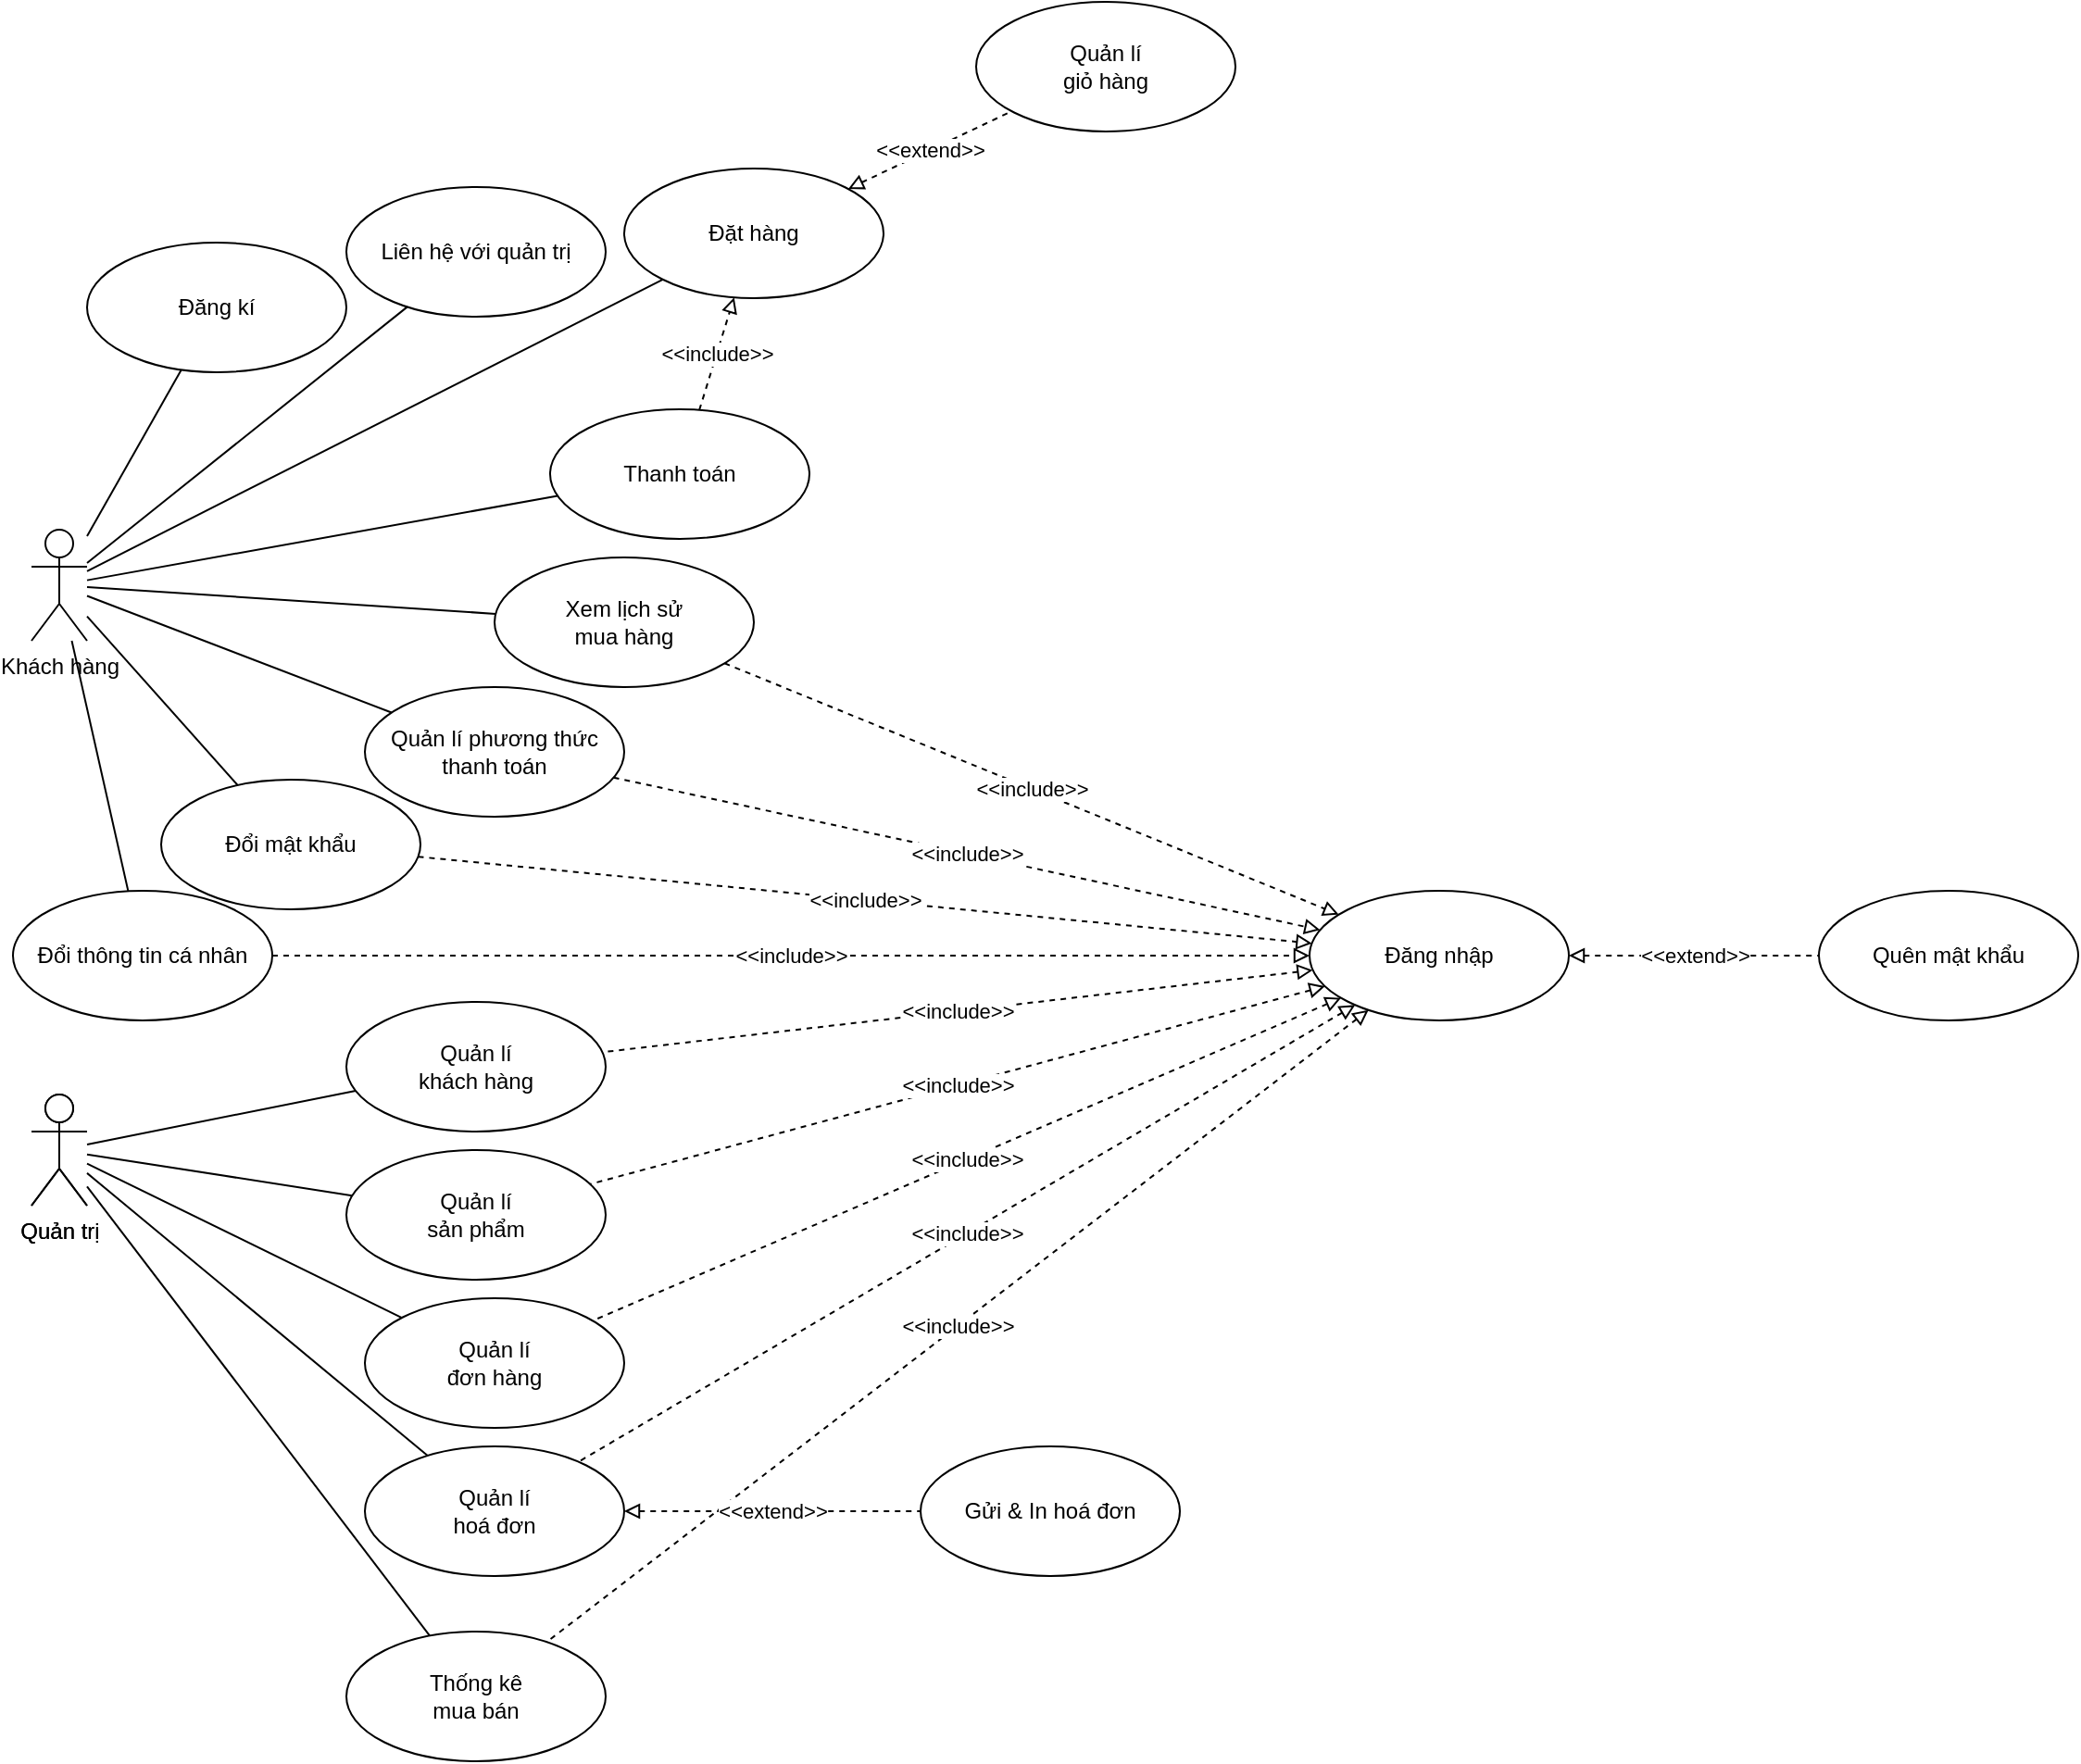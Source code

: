 <mxfile version="16.5.1" type="device" pages="7"><diagram id="-joFe8GtoLvW6r6CnlqV" name="Page-1"><mxGraphModel dx="1102" dy="2005" grid="1" gridSize="10" guides="1" tooltips="1" connect="1" arrows="1" fold="1" page="1" pageScale="1" pageWidth="850" pageHeight="1100" math="0" shadow="0"><root><mxCell id="0"/><mxCell id="1" parent="0"/><mxCell id="PJao91SYcJzEM8HTihVT-37" style="edgeStyle=none;rounded=0;orthogonalLoop=1;jettySize=auto;html=1;endArrow=none;endFill=0;" parent="1" source="jpfCLq7zRI7GOYhJeANW-1" target="PJao91SYcJzEM8HTihVT-27" edge="1"><mxGeometry relative="1" as="geometry"/></mxCell><mxCell id="jpfCLq7zRI7GOYhJeANW-1" value="Khách hàng" style="shape=umlActor;verticalLabelPosition=bottom;verticalAlign=top;html=1;outlineConnect=0;" parent="1" vertex="1"><mxGeometry x="520" y="-385" width="30" height="60" as="geometry"/></mxCell><mxCell id="PJao91SYcJzEM8HTihVT-103" style="edgeStyle=none;rounded=0;orthogonalLoop=1;jettySize=auto;html=1;endArrow=none;endFill=0;" parent="1" source="jpfCLq7zRI7GOYhJeANW-3" target="PJao91SYcJzEM8HTihVT-98" edge="1"><mxGeometry relative="1" as="geometry"/></mxCell><mxCell id="PJao91SYcJzEM8HTihVT-113" style="edgeStyle=none;rounded=0;orthogonalLoop=1;jettySize=auto;html=1;endArrow=none;endFill=0;startArrow=none;" parent="1" source="psoVunyXH1P77y_J7l7Z-1" target="PJao91SYcJzEM8HTihVT-106" edge="1"><mxGeometry relative="1" as="geometry"/></mxCell><mxCell id="jpfCLq7zRI7GOYhJeANW-3" value="Quản trị" style="shape=umlActor;verticalLabelPosition=bottom;verticalAlign=top;html=1;outlineConnect=0;" parent="1" vertex="1"><mxGeometry x="520" y="-80" width="30" height="60" as="geometry"/></mxCell><mxCell id="PJao91SYcJzEM8HTihVT-3" style="rounded=0;orthogonalLoop=1;jettySize=auto;html=1;endArrow=none;endFill=0;" parent="1" source="PJao91SYcJzEM8HTihVT-2" target="jpfCLq7zRI7GOYhJeANW-1" edge="1"><mxGeometry relative="1" as="geometry"/></mxCell><mxCell id="PJao91SYcJzEM8HTihVT-2" value="Đăng kí" style="ellipse;whiteSpace=wrap;html=1;" parent="1" vertex="1"><mxGeometry x="550" y="-540" width="140" height="70" as="geometry"/></mxCell><mxCell id="PJao91SYcJzEM8HTihVT-13" value="Đăng nhập" style="ellipse;whiteSpace=wrap;html=1;" parent="1" vertex="1"><mxGeometry x="1210" y="-190" width="140" height="70" as="geometry"/></mxCell><mxCell id="PJao91SYcJzEM8HTihVT-22" style="edgeStyle=none;rounded=0;orthogonalLoop=1;jettySize=auto;html=1;endArrow=none;endFill=0;" parent="1" source="PJao91SYcJzEM8HTihVT-17" target="jpfCLq7zRI7GOYhJeANW-1" edge="1"><mxGeometry relative="1" as="geometry"/></mxCell><mxCell id="PJao91SYcJzEM8HTihVT-17" value="Thanh toán" style="ellipse;whiteSpace=wrap;html=1;" parent="1" vertex="1"><mxGeometry x="800" y="-450" width="140" height="70" as="geometry"/></mxCell><mxCell id="PJao91SYcJzEM8HTihVT-27" value="Đặt hàng" style="ellipse;whiteSpace=wrap;html=1;" parent="1" vertex="1"><mxGeometry x="840" y="-580" width="140" height="70" as="geometry"/></mxCell><mxCell id="PJao91SYcJzEM8HTihVT-29" value="&amp;lt;&amp;lt;extend&amp;gt;&amp;gt;" style="edgeStyle=none;rounded=0;orthogonalLoop=1;jettySize=auto;html=1;startArrow=block;startFill=0;endArrow=none;endFill=0;dashed=1;" parent="1" source="PJao91SYcJzEM8HTihVT-27" target="PJao91SYcJzEM8HTihVT-33" edge="1"><mxGeometry relative="1" as="geometry"><mxPoint x="875.913" y="-766.058" as="sourcePoint"/></mxGeometry></mxCell><mxCell id="PJao91SYcJzEM8HTihVT-31" value="Xem lịch sử &lt;br&gt;mua hàng" style="ellipse;whiteSpace=wrap;html=1;" parent="1" vertex="1"><mxGeometry x="770" y="-370" width="140" height="70" as="geometry"/></mxCell><mxCell id="PJao91SYcJzEM8HTihVT-32" value="&amp;lt;&amp;lt;include&amp;gt;&amp;gt;" style="edgeStyle=none;rounded=0;orthogonalLoop=1;jettySize=auto;html=1;startArrow=none;startFill=0;endArrow=block;endFill=0;dashed=1;" parent="1" source="PJao91SYcJzEM8HTihVT-31" target="PJao91SYcJzEM8HTihVT-13" edge="1"><mxGeometry relative="1" as="geometry"><mxPoint x="1135" y="332" as="sourcePoint"/><mxPoint x="1245" y="332" as="targetPoint"/></mxGeometry></mxCell><mxCell id="PJao91SYcJzEM8HTihVT-33" value="Quản lí&lt;br&gt;giỏ hàng" style="ellipse;whiteSpace=wrap;html=1;" parent="1" vertex="1"><mxGeometry x="1030" y="-670" width="140" height="70" as="geometry"/></mxCell><mxCell id="PJao91SYcJzEM8HTihVT-36" style="edgeStyle=none;rounded=0;orthogonalLoop=1;jettySize=auto;html=1;endArrow=none;endFill=0;" parent="1" source="PJao91SYcJzEM8HTihVT-31" target="jpfCLq7zRI7GOYhJeANW-1" edge="1"><mxGeometry relative="1" as="geometry"><mxPoint x="812.848" y="-315.119" as="sourcePoint"/><mxPoint x="590" y="-282.213" as="targetPoint"/></mxGeometry></mxCell><mxCell id="PJao91SYcJzEM8HTihVT-44" value="Quên mật khẩu" style="ellipse;whiteSpace=wrap;html=1;" parent="1" vertex="1"><mxGeometry x="1485" y="-190" width="140" height="70" as="geometry"/></mxCell><mxCell id="PJao91SYcJzEM8HTihVT-80" value="Quản lí&lt;br&gt;đơn hàng" style="ellipse;whiteSpace=wrap;html=1;" parent="1" vertex="1"><mxGeometry x="700" y="30" width="140" height="70" as="geometry"/></mxCell><mxCell id="PJao91SYcJzEM8HTihVT-86" style="edgeStyle=none;rounded=0;orthogonalLoop=1;jettySize=auto;html=1;endArrow=none;endFill=0;" parent="1" source="jpfCLq7zRI7GOYhJeANW-3" target="PJao91SYcJzEM8HTihVT-80" edge="1"><mxGeometry relative="1" as="geometry"><mxPoint x="565" y="-82.08" as="sourcePoint"/><mxPoint x="807.512" y="-115.708" as="targetPoint"/></mxGeometry></mxCell><mxCell id="PJao91SYcJzEM8HTihVT-87" value="&amp;lt;&amp;lt;include&amp;gt;&amp;gt;" style="orthogonalLoop=1;jettySize=auto;html=1;strokeColor=default;rounded=0;dashed=1;endArrow=none;endFill=0;startArrow=block;startFill=0;" parent="1" source="PJao91SYcJzEM8HTihVT-13" target="PJao91SYcJzEM8HTihVT-80" edge="1"><mxGeometry x="-0.001" relative="1" as="geometry"><mxPoint x="1200.073" y="63.402" as="sourcePoint"/><mxPoint x="944.615" y="-128.664" as="targetPoint"/><mxPoint as="offset"/></mxGeometry></mxCell><mxCell id="PJao91SYcJzEM8HTihVT-88" style="edgeStyle=none;rounded=0;orthogonalLoop=1;jettySize=auto;html=1;exitX=0.5;exitY=0;exitDx=0;exitDy=0;endArrow=none;endFill=0;" parent="1" source="PJao91SYcJzEM8HTihVT-80" target="PJao91SYcJzEM8HTihVT-80" edge="1"><mxGeometry relative="1" as="geometry"/></mxCell><mxCell id="PJao91SYcJzEM8HTihVT-98" value="Quản lí&lt;br&gt;sản phẩm" style="ellipse;whiteSpace=wrap;html=1;" parent="1" vertex="1"><mxGeometry x="690" y="-50" width="140" height="70" as="geometry"/></mxCell><mxCell id="PJao91SYcJzEM8HTihVT-99" value="&amp;lt;&amp;lt;include&amp;gt;&amp;gt;&lt;br&gt;" style="orthogonalLoop=1;jettySize=auto;html=1;strokeColor=default;rounded=0;dashed=1;endArrow=none;endFill=0;startArrow=block;startFill=0;" parent="1" source="PJao91SYcJzEM8HTihVT-13" target="PJao91SYcJzEM8HTihVT-98" edge="1"><mxGeometry relative="1" as="geometry"><mxPoint x="1205.65" y="78.776" as="sourcePoint"/><mxPoint x="1269.328" y="416.582" as="targetPoint"/></mxGeometry></mxCell><mxCell id="PJao91SYcJzEM8HTihVT-106" value="Thống kê&lt;br&gt;mua bán" style="ellipse;whiteSpace=wrap;html=1;" parent="1" vertex="1"><mxGeometry x="690" y="210" width="140" height="70" as="geometry"/></mxCell><mxCell id="PJao91SYcJzEM8HTihVT-107" value="&amp;lt;&amp;lt;include&amp;gt;&amp;gt;" style="orthogonalLoop=1;jettySize=auto;html=1;strokeColor=default;rounded=0;dashed=1;endArrow=none;endFill=0;startArrow=block;startFill=0;" parent="1" source="PJao91SYcJzEM8HTihVT-13" target="PJao91SYcJzEM8HTihVT-106" edge="1"><mxGeometry relative="1" as="geometry"><mxPoint x="1207.92" y="48.828" as="sourcePoint"/></mxGeometry></mxCell><mxCell id="RV9nmFf68ClNbid7NeWg-2" value="&amp;lt;&amp;lt;extend&amp;gt;&amp;gt;&lt;br&gt;" style="orthogonalLoop=1;jettySize=auto;html=1;strokeColor=default;rounded=0;dashed=1;endArrow=none;endFill=0;startArrow=block;startFill=0;" parent="1" source="PJao91SYcJzEM8HTihVT-13" target="PJao91SYcJzEM8HTihVT-44" edge="1"><mxGeometry relative="1" as="geometry"><mxPoint x="970" y="-565" as="sourcePoint"/><mxPoint x="1100" y="-565" as="targetPoint"/></mxGeometry></mxCell><mxCell id="RV9nmFf68ClNbid7NeWg-4" value="&amp;lt;&amp;lt;include&amp;gt;&amp;gt;" style="edgeStyle=none;rounded=0;orthogonalLoop=1;jettySize=auto;html=1;dashed=1;startArrow=none;startFill=0;endArrow=block;endFill=0;" parent="1" source="PJao91SYcJzEM8HTihVT-17" target="PJao91SYcJzEM8HTihVT-27" edge="1"><mxGeometry relative="1" as="geometry"><mxPoint x="1225.003" y="-829.998" as="sourcePoint"/><mxPoint x="911.888" y="-670.236" as="targetPoint"/></mxGeometry></mxCell><mxCell id="nayIRmZ9p74GyYL8Snbm-1" style="edgeStyle=orthogonalEdgeStyle;rounded=0;orthogonalLoop=1;jettySize=auto;html=1;exitX=0.5;exitY=1;exitDx=0;exitDy=0;" parent="1" source="PJao91SYcJzEM8HTihVT-17" target="PJao91SYcJzEM8HTihVT-17" edge="1"><mxGeometry relative="1" as="geometry"/></mxCell><mxCell id="nayIRmZ9p74GyYL8Snbm-3" value="Liên hệ với quản trị" style="ellipse;whiteSpace=wrap;html=1;" parent="1" vertex="1"><mxGeometry x="690" y="-570" width="140" height="70" as="geometry"/></mxCell><mxCell id="nayIRmZ9p74GyYL8Snbm-5" style="edgeStyle=none;rounded=0;orthogonalLoop=1;jettySize=auto;html=1;endArrow=none;endFill=0;" parent="1" source="nayIRmZ9p74GyYL8Snbm-3" target="jpfCLq7zRI7GOYhJeANW-1" edge="1"><mxGeometry relative="1" as="geometry"><mxPoint x="814.729" y="-292.646" as="sourcePoint"/><mxPoint x="560" y="-342.09" as="targetPoint"/></mxGeometry></mxCell><mxCell id="PA8QwfjvqO0SewBGR1c_-4" value="Quản lí&lt;br&gt;khách hàng" style="ellipse;whiteSpace=wrap;html=1;" parent="1" vertex="1"><mxGeometry x="690" y="-130" width="140" height="70" as="geometry"/></mxCell><mxCell id="PA8QwfjvqO0SewBGR1c_-5" style="edgeStyle=none;rounded=0;orthogonalLoop=1;jettySize=auto;html=1;endArrow=none;endFill=0;" parent="1" source="jpfCLq7zRI7GOYhJeANW-3" target="PA8QwfjvqO0SewBGR1c_-4" edge="1"><mxGeometry relative="1" as="geometry"><mxPoint x="560" y="-35.82" as="sourcePoint"/><mxPoint x="788.856" y="27.96" as="targetPoint"/></mxGeometry></mxCell><mxCell id="PA8QwfjvqO0SewBGR1c_-6" value="&amp;lt;&amp;lt;include&amp;gt;&amp;gt;&lt;br&gt;" style="orthogonalLoop=1;jettySize=auto;html=1;strokeColor=default;rounded=0;dashed=1;endArrow=none;endFill=0;startArrow=block;startFill=0;" parent="1" source="PJao91SYcJzEM8HTihVT-13" target="PA8QwfjvqO0SewBGR1c_-4" edge="1"><mxGeometry relative="1" as="geometry"><mxPoint x="1225.022" y="-178.181" as="sourcePoint"/><mxPoint x="895.023" y="18.2" as="targetPoint"/></mxGeometry></mxCell><mxCell id="ws3ALepVPARN4g29Cfc0-7" value="Quản lí&lt;br&gt;hoá đơn" style="ellipse;whiteSpace=wrap;html=1;" parent="1" vertex="1"><mxGeometry x="700" y="110" width="140" height="70" as="geometry"/></mxCell><mxCell id="ws3ALepVPARN4g29Cfc0-8" style="edgeStyle=none;rounded=0;orthogonalLoop=1;jettySize=auto;html=1;endArrow=none;endFill=0;" parent="1" source="jpfCLq7zRI7GOYhJeANW-3" target="ws3ALepVPARN4g29Cfc0-7" edge="1"><mxGeometry relative="1" as="geometry"><mxPoint x="560" y="-24.077" as="sourcePoint"/><mxPoint x="840.172" y="273.337" as="targetPoint"/></mxGeometry></mxCell><mxCell id="ws3ALepVPARN4g29Cfc0-9" value="&amp;lt;&amp;lt;include&amp;gt;&amp;gt;" style="orthogonalLoop=1;jettySize=auto;html=1;strokeColor=default;rounded=0;dashed=1;endArrow=none;endFill=0;startArrow=block;startFill=0;" parent="1" source="PJao91SYcJzEM8HTihVT-13" target="ws3ALepVPARN4g29Cfc0-7" edge="1"><mxGeometry relative="1" as="geometry"><mxPoint x="1244.441" y="-172.417" as="sourcePoint"/><mxPoint x="895.548" y="272.414" as="targetPoint"/></mxGeometry></mxCell><mxCell id="ws3ALepVPARN4g29Cfc0-10" value="Gửi &amp;amp; In hoá đơn" style="ellipse;whiteSpace=wrap;html=1;" parent="1" vertex="1"><mxGeometry x="1000" y="110" width="140" height="70" as="geometry"/></mxCell><mxCell id="ws3ALepVPARN4g29Cfc0-11" value="&amp;lt;&amp;lt;extend&amp;gt;&amp;gt;" style="edgeStyle=none;rounded=0;orthogonalLoop=1;jettySize=auto;html=1;startArrow=block;startFill=0;endArrow=none;endFill=0;dashed=1;" parent="1" source="ws3ALepVPARN4g29Cfc0-7" target="ws3ALepVPARN4g29Cfc0-10" edge="1"><mxGeometry relative="1" as="geometry"><mxPoint x="1050.0" y="161.627" as="sourcePoint"/><mxPoint x="1090.001" y="70.002" as="targetPoint"/></mxGeometry></mxCell><mxCell id="zL16b-G6HTTATxg3A7Er-2" value="Quản lí phương thức&lt;br&gt;thanh toán" style="ellipse;whiteSpace=wrap;html=1;" parent="1" vertex="1"><mxGeometry x="700" y="-300" width="140" height="70" as="geometry"/></mxCell><mxCell id="zL16b-G6HTTATxg3A7Er-4" style="rounded=0;orthogonalLoop=1;jettySize=auto;html=1;endArrow=none;endFill=0;" parent="1" source="zL16b-G6HTTATxg3A7Er-2" target="jpfCLq7zRI7GOYhJeANW-1" edge="1"><mxGeometry relative="1" as="geometry"><mxPoint x="625.235" y="-530.787" as="sourcePoint"/><mxPoint x="557.955" y="-375" as="targetPoint"/></mxGeometry></mxCell><mxCell id="zL16b-G6HTTATxg3A7Er-5" value="Đổi thông tin cá nhân" style="ellipse;whiteSpace=wrap;html=1;" parent="1" vertex="1"><mxGeometry x="510" y="-190" width="140" height="70" as="geometry"/></mxCell><mxCell id="zL16b-G6HTTATxg3A7Er-6" style="edgeStyle=none;rounded=0;orthogonalLoop=1;jettySize=auto;html=1;endArrow=none;endFill=0;" parent="1" source="zL16b-G6HTTATxg3A7Er-5" target="jpfCLq7zRI7GOYhJeANW-1" edge="1"><mxGeometry relative="1" as="geometry"><mxPoint x="683.204" y="-177.334" as="sourcePoint"/><mxPoint x="560" y="-326.818" as="targetPoint"/></mxGeometry></mxCell><mxCell id="zL16b-G6HTTATxg3A7Er-7" value="Đổi mật khẩu" style="ellipse;whiteSpace=wrap;html=1;" parent="1" vertex="1"><mxGeometry x="590" y="-250" width="140" height="70" as="geometry"/></mxCell><mxCell id="zL16b-G6HTTATxg3A7Er-8" style="edgeStyle=none;rounded=0;orthogonalLoop=1;jettySize=auto;html=1;endArrow=none;endFill=0;" parent="1" source="zL16b-G6HTTATxg3A7Er-7" target="jpfCLq7zRI7GOYhJeANW-1" edge="1"><mxGeometry relative="1" as="geometry"><mxPoint x="715.339" y="-276.864" as="sourcePoint"/><mxPoint x="560" y="-339" as="targetPoint"/></mxGeometry></mxCell><mxCell id="Mfp1bgl-6W00QFqGueUB-1" value="&amp;lt;&amp;lt;include&amp;gt;&amp;gt;" style="edgeStyle=none;rounded=0;orthogonalLoop=1;jettySize=auto;html=1;startArrow=none;startFill=0;endArrow=block;endFill=0;dashed=1;" parent="1" source="zL16b-G6HTTATxg3A7Er-2" target="PJao91SYcJzEM8HTihVT-13" edge="1"><mxGeometry relative="1" as="geometry"><mxPoint x="904.246" y="-302.879" as="sourcePoint"/><mxPoint x="1235.823" y="-167.163" as="targetPoint"/></mxGeometry></mxCell><mxCell id="Mfp1bgl-6W00QFqGueUB-2" value="&amp;lt;&amp;lt;include&amp;gt;&amp;gt;" style="edgeStyle=none;rounded=0;orthogonalLoop=1;jettySize=auto;html=1;startArrow=none;startFill=0;endArrow=block;endFill=0;dashed=1;" parent="1" source="zL16b-G6HTTATxg3A7Er-7" target="PJao91SYcJzEM8HTihVT-13" edge="1"><mxGeometry relative="1" as="geometry"><mxPoint x="834.493" y="-241.393" as="sourcePoint"/><mxPoint x="1225.532" y="-158.637" as="targetPoint"/></mxGeometry></mxCell><mxCell id="Mfp1bgl-6W00QFqGueUB-3" value="&amp;lt;&amp;lt;include&amp;gt;&amp;gt;" style="edgeStyle=none;rounded=0;orthogonalLoop=1;jettySize=auto;html=1;startArrow=none;startFill=0;endArrow=block;endFill=0;dashed=1;" parent="1" source="zL16b-G6HTTATxg3A7Er-5" target="PJao91SYcJzEM8HTihVT-13" edge="1"><mxGeometry relative="1" as="geometry"><mxPoint x="738.74" y="-198.388" as="sourcePoint"/><mxPoint x="1221.275" y="-151.651" as="targetPoint"/></mxGeometry></mxCell><mxCell id="psoVunyXH1P77y_J7l7Z-1" value="Quản trị" style="shape=umlActor;verticalLabelPosition=bottom;verticalAlign=top;html=1;outlineConnect=0;" parent="1" vertex="1"><mxGeometry x="520" y="-80" width="30" height="60" as="geometry"/></mxCell><mxCell id="psoVunyXH1P77y_J7l7Z-2" value="" style="edgeStyle=none;rounded=0;orthogonalLoop=1;jettySize=auto;html=1;endArrow=none;endFill=0;" parent="1" source="jpfCLq7zRI7GOYhJeANW-3" target="psoVunyXH1P77y_J7l7Z-1" edge="1"><mxGeometry relative="1" as="geometry"><mxPoint x="550" y="-34.104" as="sourcePoint"/><mxPoint x="840.13" y="273.347" as="targetPoint"/></mxGeometry></mxCell></root></mxGraphModel></diagram><diagram id="FUeHHI00V5CeRzgMJDMD" name="Page-2"><mxGraphModel dx="1102" dy="2005" grid="1" gridSize="10" guides="1" tooltips="1" connect="1" arrows="1" fold="1" page="1" pageScale="1" pageWidth="850" pageHeight="1100" math="0" shadow="0"><root><mxCell id="1koFroy5pKJVOcKRU9sH-0"/><mxCell id="1koFroy5pKJVOcKRU9sH-1" parent="1koFroy5pKJVOcKRU9sH-0"/><mxCell id="1koFroy5pKJVOcKRU9sH-2" value="Khách hàng" style="shape=umlActor;verticalLabelPosition=bottom;verticalAlign=top;html=1;outlineConnect=0;" parent="1koFroy5pKJVOcKRU9sH-1" vertex="1"><mxGeometry x="520" y="-385" width="30" height="60" as="geometry"/></mxCell><mxCell id="1koFroy5pKJVOcKRU9sH-3" value="Đăng nhập" style="ellipse;whiteSpace=wrap;html=1;" parent="1koFroy5pKJVOcKRU9sH-1" vertex="1"><mxGeometry x="770" y="-310" width="140" height="70" as="geometry"/></mxCell><mxCell id="1koFroy5pKJVOcKRU9sH-8" style="edgeStyle=none;rounded=0;orthogonalLoop=1;jettySize=auto;html=1;endArrow=none;endFill=0;" parent="1koFroy5pKJVOcKRU9sH-1" source="1koFroy5pKJVOcKRU9sH-3" target="1koFroy5pKJVOcKRU9sH-2" edge="1"><mxGeometry relative="1" as="geometry"><mxPoint x="770.593" y="-339.547" as="sourcePoint"/><mxPoint x="590" y="-282.213" as="targetPoint"/></mxGeometry></mxCell><mxCell id="1koFroy5pKJVOcKRU9sH-9" style="edgeStyle=orthogonalEdgeStyle;rounded=0;orthogonalLoop=1;jettySize=auto;html=1;exitX=0.5;exitY=1;exitDx=0;exitDy=0;" parent="1koFroy5pKJVOcKRU9sH-1" edge="1"><mxGeometry relative="1" as="geometry"><mxPoint x="870" y="-380" as="sourcePoint"/><mxPoint x="870" y="-380" as="targetPoint"/></mxGeometry></mxCell><mxCell id="e62cYBFwyaMyUbcB3-qd-0" value="Quản trị" style="shape=umlActor;verticalLabelPosition=bottom;verticalAlign=top;html=1;outlineConnect=0;" parent="1koFroy5pKJVOcKRU9sH-1" vertex="1"><mxGeometry x="520" y="-250" width="30" height="60" as="geometry"/></mxCell><mxCell id="e62cYBFwyaMyUbcB3-qd-2" style="edgeStyle=none;rounded=0;orthogonalLoop=1;jettySize=auto;html=1;endArrow=none;endFill=0;" parent="1koFroy5pKJVOcKRU9sH-1" source="1koFroy5pKJVOcKRU9sH-3" target="e62cYBFwyaMyUbcB3-qd-0" edge="1"><mxGeometry relative="1" as="geometry"><mxPoint x="795.928" y="-289.096" as="sourcePoint"/><mxPoint x="560" y="-341.667" as="targetPoint"/></mxGeometry></mxCell></root></mxGraphModel></diagram><diagram id="qmsyyRF7IKfusCSKKnSa" name="Page-3"><mxGraphModel dx="1102" dy="2005" grid="1" gridSize="10" guides="1" tooltips="1" connect="1" arrows="1" fold="1" page="1" pageScale="1" pageWidth="850" pageHeight="1100" math="0" shadow="0"><root><mxCell id="Bs7EKUMJIwSiu3A05AO7-0"/><mxCell id="Bs7EKUMJIwSiu3A05AO7-1" parent="Bs7EKUMJIwSiu3A05AO7-0"/><mxCell id="Bs7EKUMJIwSiu3A05AO7-3" value="Khách hàng" style="shape=umlActor;verticalLabelPosition=bottom;verticalAlign=top;html=1;outlineConnect=0;" parent="Bs7EKUMJIwSiu3A05AO7-1" vertex="1"><mxGeometry x="520" y="-385" width="30" height="60" as="geometry"/></mxCell><mxCell id="Bs7EKUMJIwSiu3A05AO7-6" style="edgeStyle=none;rounded=0;orthogonalLoop=1;jettySize=auto;html=1;endArrow=none;endFill=0;" parent="Bs7EKUMJIwSiu3A05AO7-1" source="Bs7EKUMJIwSiu3A05AO7-7" target="Bs7EKUMJIwSiu3A05AO7-3" edge="1"><mxGeometry relative="1" as="geometry"/></mxCell><mxCell id="Bs7EKUMJIwSiu3A05AO7-7" value="Thanh toán" style="ellipse;whiteSpace=wrap;html=1;" parent="Bs7EKUMJIwSiu3A05AO7-1" vertex="1"><mxGeometry x="660" y="-390" width="140" height="70" as="geometry"/></mxCell><mxCell id="Bs7EKUMJIwSiu3A05AO7-8" value="Đặt hàng" style="ellipse;whiteSpace=wrap;html=1;" parent="Bs7EKUMJIwSiu3A05AO7-1" vertex="1"><mxGeometry x="920" y="-390" width="140" height="70" as="geometry"/></mxCell><mxCell id="Bs7EKUMJIwSiu3A05AO7-12" value="&amp;lt;&amp;lt;include&amp;gt;&amp;gt;" style="edgeStyle=none;rounded=0;orthogonalLoop=1;jettySize=auto;html=1;dashed=1;startArrow=none;startFill=0;endArrow=block;endFill=0;" parent="Bs7EKUMJIwSiu3A05AO7-1" source="Bs7EKUMJIwSiu3A05AO7-7" target="Bs7EKUMJIwSiu3A05AO7-8" edge="1"><mxGeometry relative="1" as="geometry"><mxPoint x="1225.003" y="-829.998" as="sourcePoint"/><mxPoint x="911.888" y="-670.236" as="targetPoint"/></mxGeometry></mxCell><mxCell id="Bs7EKUMJIwSiu3A05AO7-13" style="edgeStyle=orthogonalEdgeStyle;rounded=0;orthogonalLoop=1;jettySize=auto;html=1;exitX=0.5;exitY=1;exitDx=0;exitDy=0;" parent="Bs7EKUMJIwSiu3A05AO7-1" source="Bs7EKUMJIwSiu3A05AO7-7" target="Bs7EKUMJIwSiu3A05AO7-7" edge="1"><mxGeometry relative="1" as="geometry"/></mxCell></root></mxGraphModel></diagram><diagram id="r-jyMqo0yCZLGTKpqS-T" name="Page-4"><mxGraphModel dx="1102" dy="2005" grid="1" gridSize="10" guides="1" tooltips="1" connect="1" arrows="1" fold="1" page="1" pageScale="1" pageWidth="850" pageHeight="1100" math="0" shadow="0"><root><mxCell id="VSjG7D7bjREQeft_v8nF-0"/><mxCell id="VSjG7D7bjREQeft_v8nF-1" parent="VSjG7D7bjREQeft_v8nF-0"/><mxCell id="VSjG7D7bjREQeft_v8nF-2" value="Khách hàng" style="shape=umlActor;verticalLabelPosition=bottom;verticalAlign=top;html=1;outlineConnect=0;" parent="VSjG7D7bjREQeft_v8nF-1" vertex="1"><mxGeometry x="510" y="-455" width="30" height="60" as="geometry"/></mxCell><mxCell id="VSjG7D7bjREQeft_v8nF-3" style="edgeStyle=none;rounded=0;orthogonalLoop=1;jettySize=auto;html=1;endArrow=none;endFill=0;" parent="VSjG7D7bjREQeft_v8nF-1" source="VSjG7D7bjREQeft_v8nF-5" target="VSjG7D7bjREQeft_v8nF-2" edge="1"><mxGeometry relative="1" as="geometry"><mxPoint x="650" y="-425" as="sourcePoint"/></mxGeometry></mxCell><mxCell id="VSjG7D7bjREQeft_v8nF-5" value="Đổi mật khẩu" style="ellipse;whiteSpace=wrap;html=1;" parent="VSjG7D7bjREQeft_v8nF-1" vertex="1"><mxGeometry x="660" y="-460" width="140" height="70" as="geometry"/></mxCell><mxCell id="VSjG7D7bjREQeft_v8nF-7" style="edgeStyle=orthogonalEdgeStyle;rounded=0;orthogonalLoop=1;jettySize=auto;html=1;exitX=0.5;exitY=1;exitDx=0;exitDy=0;" parent="VSjG7D7bjREQeft_v8nF-1" edge="1"><mxGeometry relative="1" as="geometry"><mxPoint x="720" y="-390" as="sourcePoint"/><mxPoint x="720" y="-390" as="targetPoint"/></mxGeometry></mxCell></root></mxGraphModel></diagram><diagram id="wgTEDyBQAezHSYn3AlUn" name="Page-5"><mxGraphModel dx="1102" dy="2005" grid="1" gridSize="10" guides="1" tooltips="1" connect="1" arrows="1" fold="1" page="1" pageScale="1" pageWidth="850" pageHeight="1100" math="0" shadow="0"><root><mxCell id="y6GoD9tyzCSPAYUzAmoO-0"/><mxCell id="y6GoD9tyzCSPAYUzAmoO-1" parent="y6GoD9tyzCSPAYUzAmoO-0"/><mxCell id="y6GoD9tyzCSPAYUzAmoO-2" style="edgeStyle=none;rounded=0;orthogonalLoop=1;jettySize=auto;html=1;endArrow=none;endFill=0;startArrow=none;" parent="y6GoD9tyzCSPAYUzAmoO-1" source="y6GoD9tyzCSPAYUzAmoO-6" target="y6GoD9tyzCSPAYUzAmoO-4" edge="1"><mxGeometry relative="1" as="geometry"/></mxCell><mxCell id="y6GoD9tyzCSPAYUzAmoO-3" value="Đăng nhập" style="ellipse;whiteSpace=wrap;html=1;" parent="y6GoD9tyzCSPAYUzAmoO-1" vertex="1"><mxGeometry x="920" y="-160" width="140" height="70" as="geometry"/></mxCell><mxCell id="y6GoD9tyzCSPAYUzAmoO-4" value="Quản lí&lt;br&gt;hoá đơn" style="ellipse;whiteSpace=wrap;html=1;" parent="y6GoD9tyzCSPAYUzAmoO-1" vertex="1"><mxGeometry x="670" y="-85" width="140" height="70" as="geometry"/></mxCell><mxCell id="y6GoD9tyzCSPAYUzAmoO-5" value="&amp;lt;&amp;lt;include&amp;gt;&amp;gt;" style="orthogonalLoop=1;jettySize=auto;html=1;strokeColor=default;rounded=0;dashed=1;endArrow=none;endFill=0;startArrow=block;startFill=0;" parent="y6GoD9tyzCSPAYUzAmoO-1" source="y6GoD9tyzCSPAYUzAmoO-3" target="y6GoD9tyzCSPAYUzAmoO-4" edge="1"><mxGeometry relative="1" as="geometry"><mxPoint x="1207.92" y="48.828" as="sourcePoint"/></mxGeometry></mxCell><mxCell id="y6GoD9tyzCSPAYUzAmoO-6" value="Quản trị" style="shape=umlActor;verticalLabelPosition=bottom;verticalAlign=top;html=1;outlineConnect=0;" parent="y6GoD9tyzCSPAYUzAmoO-1" vertex="1"><mxGeometry x="520" y="-80" width="30" height="60" as="geometry"/></mxCell><mxCell id="uxVUAohRrmj8eMUGOqsK-0" value="Gửi &amp;amp; In hoá đơn" style="ellipse;whiteSpace=wrap;html=1;" parent="y6GoD9tyzCSPAYUzAmoO-1" vertex="1"><mxGeometry x="920" y="-20" width="140" height="70" as="geometry"/></mxCell><mxCell id="uxVUAohRrmj8eMUGOqsK-1" value="&amp;lt;&amp;lt;extend&amp;gt;&amp;gt;" style="edgeStyle=none;rounded=0;orthogonalLoop=1;jettySize=auto;html=1;startArrow=block;startFill=0;endArrow=none;endFill=0;dashed=1;" parent="y6GoD9tyzCSPAYUzAmoO-1" source="y6GoD9tyzCSPAYUzAmoO-4" target="uxVUAohRrmj8eMUGOqsK-0" edge="1"><mxGeometry relative="1" as="geometry"><mxPoint x="840" y="145" as="sourcePoint"/><mxPoint x="1090.001" y="70.002" as="targetPoint"/></mxGeometry></mxCell></root></mxGraphModel></diagram><diagram id="KG_nLEYO4oByRmZebwjf" name="Page-6"><mxGraphModel dx="1102" dy="2005" grid="1" gridSize="10" guides="1" tooltips="1" connect="1" arrows="1" fold="1" page="1" pageScale="1" pageWidth="850" pageHeight="1100" math="0" shadow="0"><root><mxCell id="yPCGsfa1y9p_PSuLZ7iV-0"/><mxCell id="yPCGsfa1y9p_PSuLZ7iV-1" parent="yPCGsfa1y9p_PSuLZ7iV-0"/><mxCell id="yPCGsfa1y9p_PSuLZ7iV-2" value="Quản trị" style="shape=umlActor;verticalLabelPosition=bottom;verticalAlign=top;html=1;outlineConnect=0;" parent="yPCGsfa1y9p_PSuLZ7iV-1" vertex="1"><mxGeometry x="520" y="-385" width="30" height="60" as="geometry"/></mxCell><mxCell id="yPCGsfa1y9p_PSuLZ7iV-3" value="Đăng nhập" style="ellipse;whiteSpace=wrap;html=1;" parent="yPCGsfa1y9p_PSuLZ7iV-1" vertex="1"><mxGeometry x="910" y="-390" width="140" height="70" as="geometry"/></mxCell><mxCell id="yPCGsfa1y9p_PSuLZ7iV-4" value="Quản lí&lt;br&gt;đơn hàng" style="ellipse;whiteSpace=wrap;html=1;" parent="yPCGsfa1y9p_PSuLZ7iV-1" vertex="1"><mxGeometry x="660" y="-390" width="140" height="70" as="geometry"/></mxCell><mxCell id="yPCGsfa1y9p_PSuLZ7iV-5" style="edgeStyle=none;rounded=0;orthogonalLoop=1;jettySize=auto;html=1;endArrow=none;endFill=0;" parent="yPCGsfa1y9p_PSuLZ7iV-1" source="yPCGsfa1y9p_PSuLZ7iV-4" target="yPCGsfa1y9p_PSuLZ7iV-2" edge="1"><mxGeometry relative="1" as="geometry"><mxPoint x="683.204" y="-177.334" as="sourcePoint"/><mxPoint x="560" y="-326.818" as="targetPoint"/></mxGeometry></mxCell><mxCell id="OVC7Mvth4t3liuQEBReB-0" value="&amp;lt;&amp;lt;include&amp;gt;&amp;gt;" style="edgeStyle=none;rounded=0;orthogonalLoop=1;jettySize=auto;html=1;startArrow=none;startFill=0;endArrow=block;endFill=0;dashed=1;" parent="yPCGsfa1y9p_PSuLZ7iV-1" source="yPCGsfa1y9p_PSuLZ7iV-4" target="yPCGsfa1y9p_PSuLZ7iV-3" edge="1"><mxGeometry relative="1" as="geometry"><mxPoint x="650.0" y="-155" as="sourcePoint"/><mxPoint x="1210.0" y="-155" as="targetPoint"/></mxGeometry></mxCell></root></mxGraphModel></diagram><diagram id="kzxzgE7NCBWqrHwuTTnN" name="Page-7"><mxGraphModel dx="1102" dy="2005" grid="1" gridSize="10" guides="1" tooltips="1" connect="1" arrows="1" fold="1" page="1" pageScale="1" pageWidth="850" pageHeight="1100" math="0" shadow="0"><root><mxCell id="nUj-X7qcjm_7m1zGkfJL-0"/><mxCell id="nUj-X7qcjm_7m1zGkfJL-1" parent="nUj-X7qcjm_7m1zGkfJL-0"/><mxCell id="nUj-X7qcjm_7m1zGkfJL-2" style="edgeStyle=none;rounded=0;orthogonalLoop=1;jettySize=auto;html=1;endArrow=none;endFill=0;" parent="nUj-X7qcjm_7m1zGkfJL-1" source="nUj-X7qcjm_7m1zGkfJL-3" target="nUj-X7qcjm_7m1zGkfJL-8" edge="1"><mxGeometry relative="1" as="geometry"/></mxCell><mxCell id="nUj-X7qcjm_7m1zGkfJL-3" value="Khách hàng" style="shape=umlActor;verticalLabelPosition=bottom;verticalAlign=top;html=1;outlineConnect=0;" parent="nUj-X7qcjm_7m1zGkfJL-1" vertex="1"><mxGeometry x="520" y="-385" width="30" height="60" as="geometry"/></mxCell><mxCell id="nUj-X7qcjm_7m1zGkfJL-8" value="Đặt hàng" style="ellipse;whiteSpace=wrap;html=1;" parent="nUj-X7qcjm_7m1zGkfJL-1" vertex="1"><mxGeometry x="640" y="-390" width="140" height="70" as="geometry"/></mxCell><mxCell id="nUj-X7qcjm_7m1zGkfJL-9" value="&amp;lt;&amp;lt;extend&amp;gt;&amp;gt;" style="edgeStyle=none;rounded=0;orthogonalLoop=1;jettySize=auto;html=1;startArrow=block;startFill=0;endArrow=none;endFill=0;dashed=1;" parent="nUj-X7qcjm_7m1zGkfJL-1" source="nUj-X7qcjm_7m1zGkfJL-8" target="nUj-X7qcjm_7m1zGkfJL-11" edge="1"><mxGeometry relative="1" as="geometry"><mxPoint x="675.913" y="-576.058" as="sourcePoint"/></mxGeometry></mxCell><mxCell id="nUj-X7qcjm_7m1zGkfJL-11" value="Quản lí&lt;br&gt;giỏ hàng" style="ellipse;whiteSpace=wrap;html=1;" parent="nUj-X7qcjm_7m1zGkfJL-1" vertex="1"><mxGeometry x="890" y="-390" width="140" height="70" as="geometry"/></mxCell><mxCell id="nUj-X7qcjm_7m1zGkfJL-14" style="edgeStyle=orthogonalEdgeStyle;rounded=0;orthogonalLoop=1;jettySize=auto;html=1;exitX=0.5;exitY=1;exitDx=0;exitDy=0;" parent="nUj-X7qcjm_7m1zGkfJL-1" edge="1"><mxGeometry relative="1" as="geometry"><mxPoint x="870" y="-380" as="sourcePoint"/><mxPoint x="870" y="-380" as="targetPoint"/></mxGeometry></mxCell></root></mxGraphModel></diagram></mxfile>
